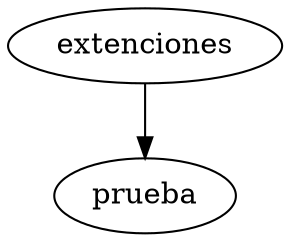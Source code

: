  digraph G{
NodoAVL0x1b159d6d320[label = "extenciones"]
NodoAVL0x1b159d6d320->NodoAVL0x1b159d6ce10
NodoAVL0x1b159d6ce10[label = "prueba"]
}
